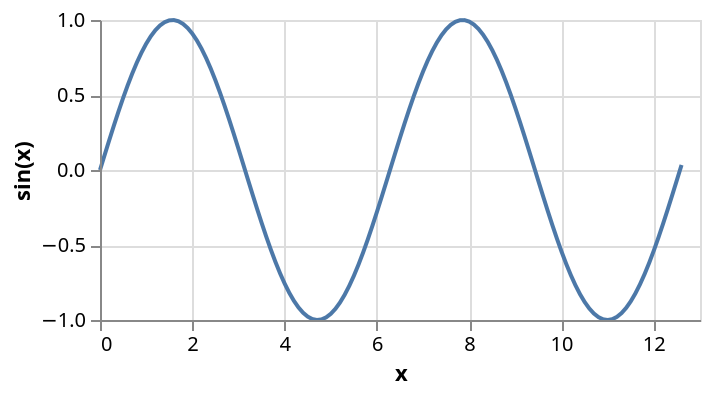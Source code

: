 {
  "$schema": "https://vega.github.io/schema/vega/v5.json",
  "description": "Plots a function using a generated sequence.",
  "autosize": "pad",
  "padding": 5,
  "width": 300,
  "height": 150,
  "style": "cell",
  "data": [
    {
      "name": "source_0",
      "transform": [
        {"type": "sequence", "start": 0, "stop": 12.7, "step": 0.1, "as": "x"},
        {"type": "formula", "expr": "sin(datum.x)", "as": "sin(x)"}
      ]
    }
  ],
  "marks": [
    {
      "name": "marks",
      "type": "line",
      "style": ["line"],
      "sort": {"field": "datum[\"x\"]"},
      "from": {"data": "source_0"},
      "encode": {
        "update": {
          "stroke": {"value": "#4c78a8"},
          "tooltip": {
            "signal": "{\"x\": format(datum[\"x\"], \"\"), \"sin(x)\": format(datum[\"sin(x)\"], \"\")}"
          },
          "x": {"scale": "x", "field": "x"},
          "y": {"scale": "y", "field": "sin(x)"},
          "defined": {
            "signal": "datum[\"x\"] !== null && !isNaN(datum[\"x\"]) && datum[\"sin(x)\"] !== null && !isNaN(datum[\"sin(x)\"])"
          }
        }
      }
    }
  ],
  "scales": [
    {
      "name": "x",
      "type": "linear",
      "domain": {"data": "source_0", "field": "x"},
      "range": [0, {"signal": "width"}],
      "nice": true,
      "zero": false
    },
    {
      "name": "y",
      "type": "linear",
      "domain": {"data": "source_0", "field": "sin(x)"},
      "range": [{"signal": "height"}, 0],
      "nice": true,
      "zero": true
    }
  ],
  "axes": [
    {
      "scale": "x",
      "orient": "bottom",
      "grid": false,
      "title": "x",
      "labelFlush": true,
      "labelOverlap": true,
      "tickCount": {"signal": "ceil(width/40)"},
      "zindex": 1
    },
    {
      "scale": "x",
      "orient": "bottom",
      "gridScale": "y",
      "grid": true,
      "tickCount": {"signal": "ceil(width/40)"},
      "domain": false,
      "labels": false,
      "maxExtent": 0,
      "minExtent": 0,
      "ticks": false,
      "zindex": 0
    },
    {
      "scale": "y",
      "orient": "left",
      "grid": false,
      "title": "sin(x)",
      "labelOverlap": true,
      "tickCount": {"signal": "ceil(height/40)"},
      "zindex": 1
    },
    {
      "scale": "y",
      "orient": "left",
      "gridScale": "x",
      "grid": true,
      "tickCount": {"signal": "ceil(height/40)"},
      "domain": false,
      "labels": false,
      "maxExtent": 0,
      "minExtent": 0,
      "ticks": false,
      "zindex": 0
    }
  ]
}
